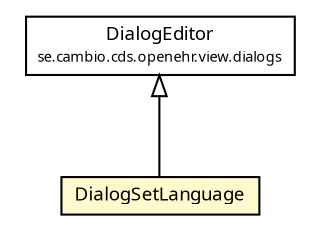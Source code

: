 #!/usr/local/bin/dot
#
# Class diagram 
# Generated by UMLGraph version R5_6 (http://www.umlgraph.org/)
#

digraph G {
	edge [fontname="Trebuchet MS",fontsize=10,labelfontname="Trebuchet MS",labelfontsize=10];
	node [fontname="Trebuchet MS",fontsize=10,shape=plaintext];
	nodesep=0.25;
	ranksep=0.5;
	// se.cambio.cds.openehr.view.dialogs.DialogEditor
	c158225 [label=<<table title="se.cambio.cds.openehr.view.dialogs.DialogEditor" border="0" cellborder="1" cellspacing="0" cellpadding="2" port="p" href="../../../../openehr/view/dialogs/DialogEditor.html">
		<tr><td><table border="0" cellspacing="0" cellpadding="1">
<tr><td align="center" balign="center"><font face="Trebuchet MS"> DialogEditor </font></td></tr>
<tr><td align="center" balign="center"><font face="Trebuchet MS" point-size="7.0"> se.cambio.cds.openehr.view.dialogs </font></td></tr>
		</table></td></tr>
		</table>>, URL="../../../../openehr/view/dialogs/DialogEditor.html", fontname="Trebuchet MS", fontcolor="black", fontsize=9.0];
	// se.cambio.cds.gdl.editor.view.dialog.DialogSetLanguage
	c158311 [label=<<table title="se.cambio.cds.gdl.editor.view.dialog.DialogSetLanguage" border="0" cellborder="1" cellspacing="0" cellpadding="2" port="p" bgcolor="lemonChiffon" href="./DialogSetLanguage.html">
		<tr><td><table border="0" cellspacing="0" cellpadding="1">
<tr><td align="center" balign="center"><font face="Trebuchet MS"> DialogSetLanguage </font></td></tr>
		</table></td></tr>
		</table>>, URL="./DialogSetLanguage.html", fontname="Trebuchet MS", fontcolor="black", fontsize=9.0];
	//se.cambio.cds.gdl.editor.view.dialog.DialogSetLanguage extends se.cambio.cds.openehr.view.dialogs.DialogEditor
	c158225:p -> c158311:p [dir=back,arrowtail=empty];
}

